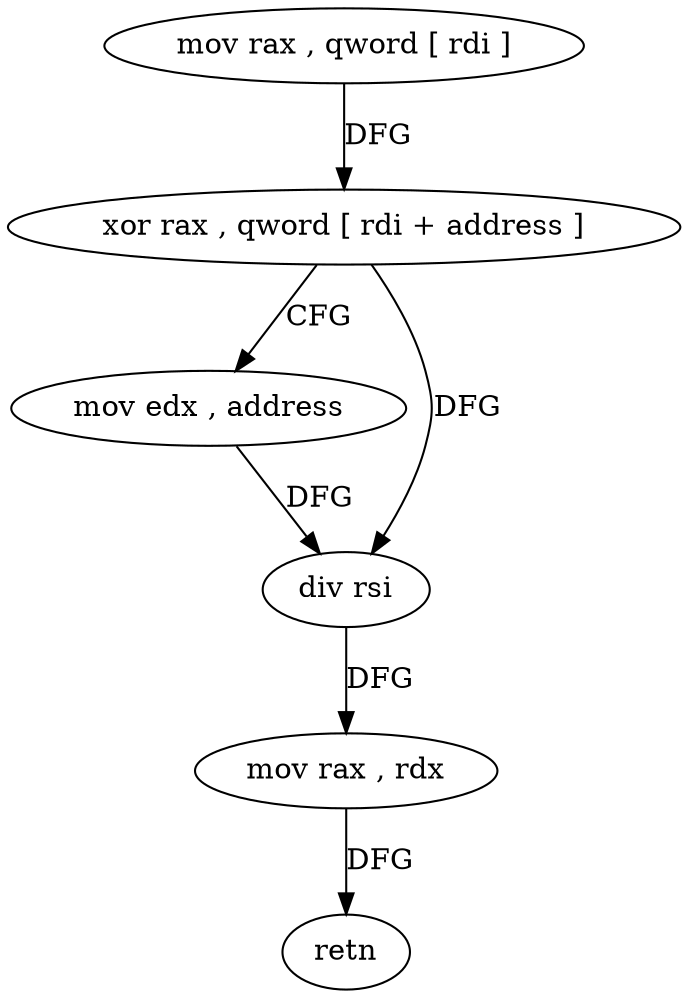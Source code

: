 digraph "func" {
"4233252" [label = "mov rax , qword [ rdi ]" ]
"4233255" [label = "xor rax , qword [ rdi + address ]" ]
"4233259" [label = "mov edx , address" ]
"4233264" [label = "div rsi" ]
"4233267" [label = "mov rax , rdx" ]
"4233270" [label = "retn" ]
"4233252" -> "4233255" [ label = "DFG" ]
"4233255" -> "4233259" [ label = "CFG" ]
"4233255" -> "4233264" [ label = "DFG" ]
"4233259" -> "4233264" [ label = "DFG" ]
"4233264" -> "4233267" [ label = "DFG" ]
"4233267" -> "4233270" [ label = "DFG" ]
}
